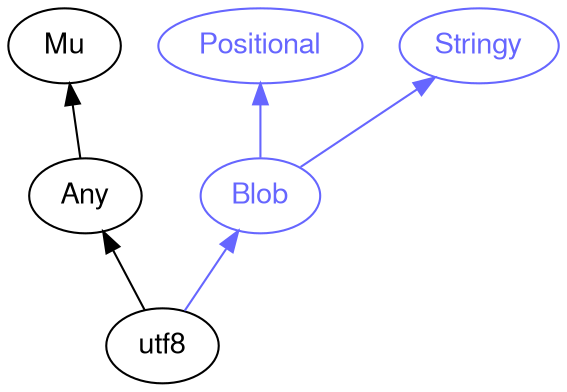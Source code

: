 digraph "perl6-type-graph" {
    rankdir=BT;
    splines=polyline;
    overlap=false; 
    graph [truecolor=true bgcolor="#FFFFFF"];
    // Types
    "utf8" [color="#000000", fontcolor="#000000", href="/type/utf8", fontname="FreeSans"];
    "Mu" [color="#000000", fontcolor="#000000", href="/type/Mu", fontname="FreeSans"];
    "Any" [color="#000000", fontcolor="#000000", href="/type/Any", fontname="FreeSans"];
    "Positional" [color="#6666FF", fontcolor="#6666FF", href="/type/Positional", fontname="FreeSans"];
    "Stringy" [color="#6666FF", fontcolor="#6666FF", href="/type/Stringy", fontname="FreeSans"];
    "Blob" [color="#6666FF", fontcolor="#6666FF", href="/type/Blob", fontname="FreeSans"];

    // Superclasses
    "utf8" -> "Any" [color="#000000"];
    "Any" -> "Mu" [color="#000000"];

    // Roles
    "utf8" -> "Blob" [color="#6666FF"];
    "Blob" -> "Positional" [color="#6666FF"];
    "Blob" -> "Stringy" [color="#6666FF"];
}
